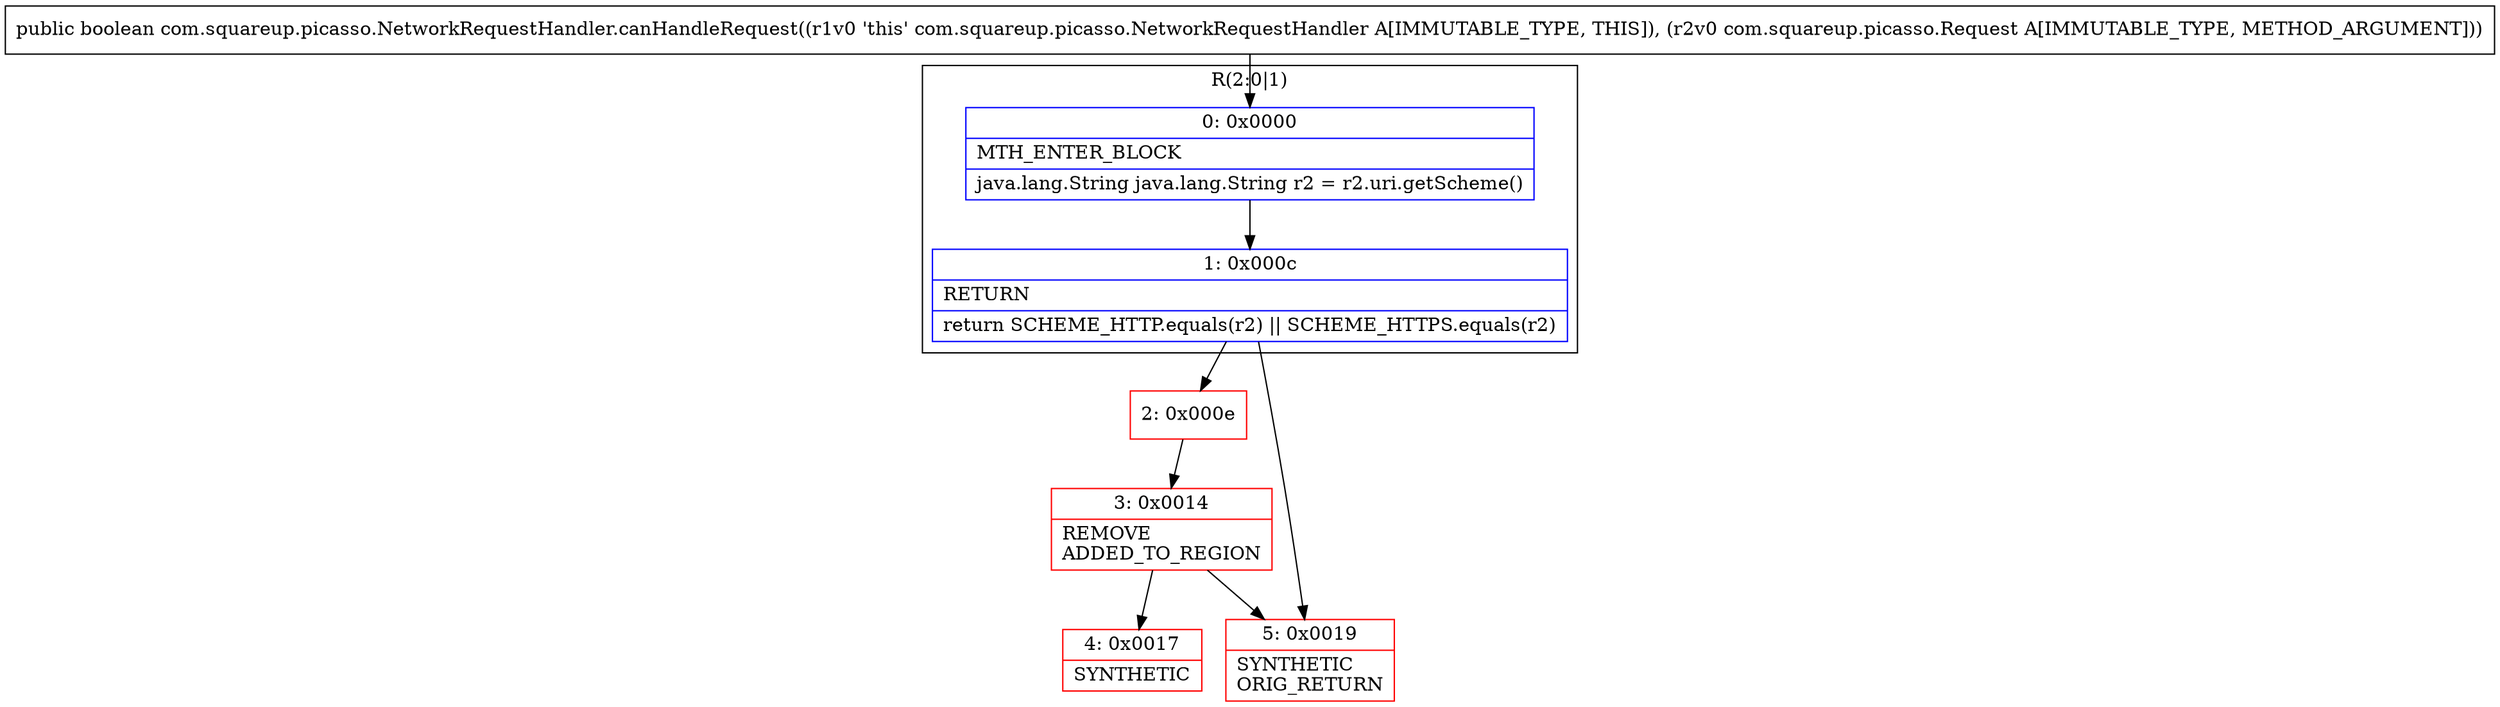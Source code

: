 digraph "CFG forcom.squareup.picasso.NetworkRequestHandler.canHandleRequest(Lcom\/squareup\/picasso\/Request;)Z" {
subgraph cluster_Region_699900476 {
label = "R(2:0|1)";
node [shape=record,color=blue];
Node_0 [shape=record,label="{0\:\ 0x0000|MTH_ENTER_BLOCK\l|java.lang.String java.lang.String r2 = r2.uri.getScheme()\l}"];
Node_1 [shape=record,label="{1\:\ 0x000c|RETURN\l|return SCHEME_HTTP.equals(r2) \|\| SCHEME_HTTPS.equals(r2)\l}"];
}
Node_2 [shape=record,color=red,label="{2\:\ 0x000e}"];
Node_3 [shape=record,color=red,label="{3\:\ 0x0014|REMOVE\lADDED_TO_REGION\l}"];
Node_4 [shape=record,color=red,label="{4\:\ 0x0017|SYNTHETIC\l}"];
Node_5 [shape=record,color=red,label="{5\:\ 0x0019|SYNTHETIC\lORIG_RETURN\l}"];
MethodNode[shape=record,label="{public boolean com.squareup.picasso.NetworkRequestHandler.canHandleRequest((r1v0 'this' com.squareup.picasso.NetworkRequestHandler A[IMMUTABLE_TYPE, THIS]), (r2v0 com.squareup.picasso.Request A[IMMUTABLE_TYPE, METHOD_ARGUMENT])) }"];
MethodNode -> Node_0;
Node_0 -> Node_1;
Node_1 -> Node_2;
Node_1 -> Node_5;
Node_2 -> Node_3;
Node_3 -> Node_4;
Node_3 -> Node_5;
}

